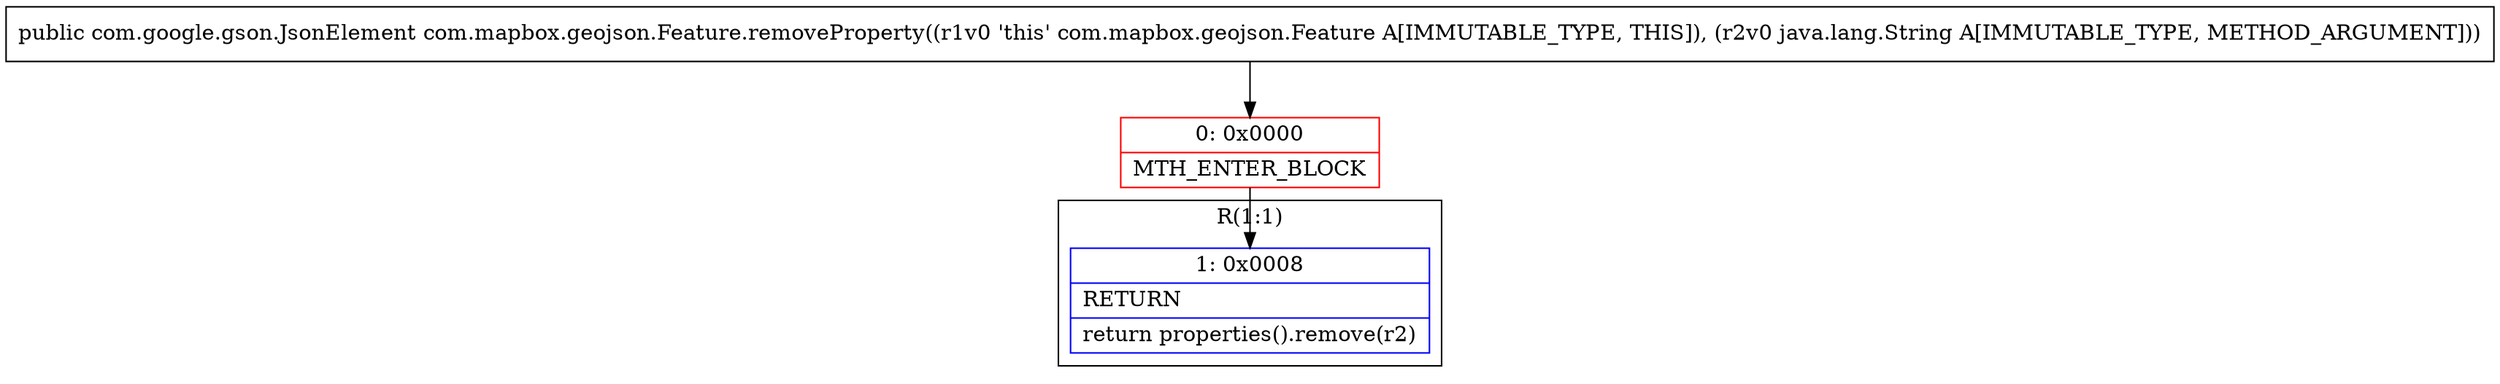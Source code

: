 digraph "CFG forcom.mapbox.geojson.Feature.removeProperty(Ljava\/lang\/String;)Lcom\/google\/gson\/JsonElement;" {
subgraph cluster_Region_70364682 {
label = "R(1:1)";
node [shape=record,color=blue];
Node_1 [shape=record,label="{1\:\ 0x0008|RETURN\l|return properties().remove(r2)\l}"];
}
Node_0 [shape=record,color=red,label="{0\:\ 0x0000|MTH_ENTER_BLOCK\l}"];
MethodNode[shape=record,label="{public com.google.gson.JsonElement com.mapbox.geojson.Feature.removeProperty((r1v0 'this' com.mapbox.geojson.Feature A[IMMUTABLE_TYPE, THIS]), (r2v0 java.lang.String A[IMMUTABLE_TYPE, METHOD_ARGUMENT])) }"];
MethodNode -> Node_0;
Node_0 -> Node_1;
}

